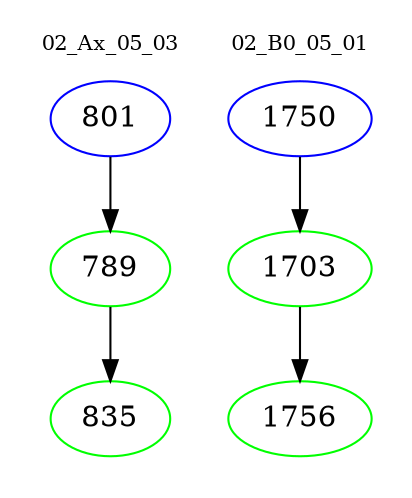 digraph{
subgraph cluster_0 {
color = white
label = "02_Ax_05_03";
fontsize=10;
T0_801 [label="801", color="blue"]
T0_801 -> T0_789 [color="black"]
T0_789 [label="789", color="green"]
T0_789 -> T0_835 [color="black"]
T0_835 [label="835", color="green"]
}
subgraph cluster_1 {
color = white
label = "02_B0_05_01";
fontsize=10;
T1_1750 [label="1750", color="blue"]
T1_1750 -> T1_1703 [color="black"]
T1_1703 [label="1703", color="green"]
T1_1703 -> T1_1756 [color="black"]
T1_1756 [label="1756", color="green"]
}
}
